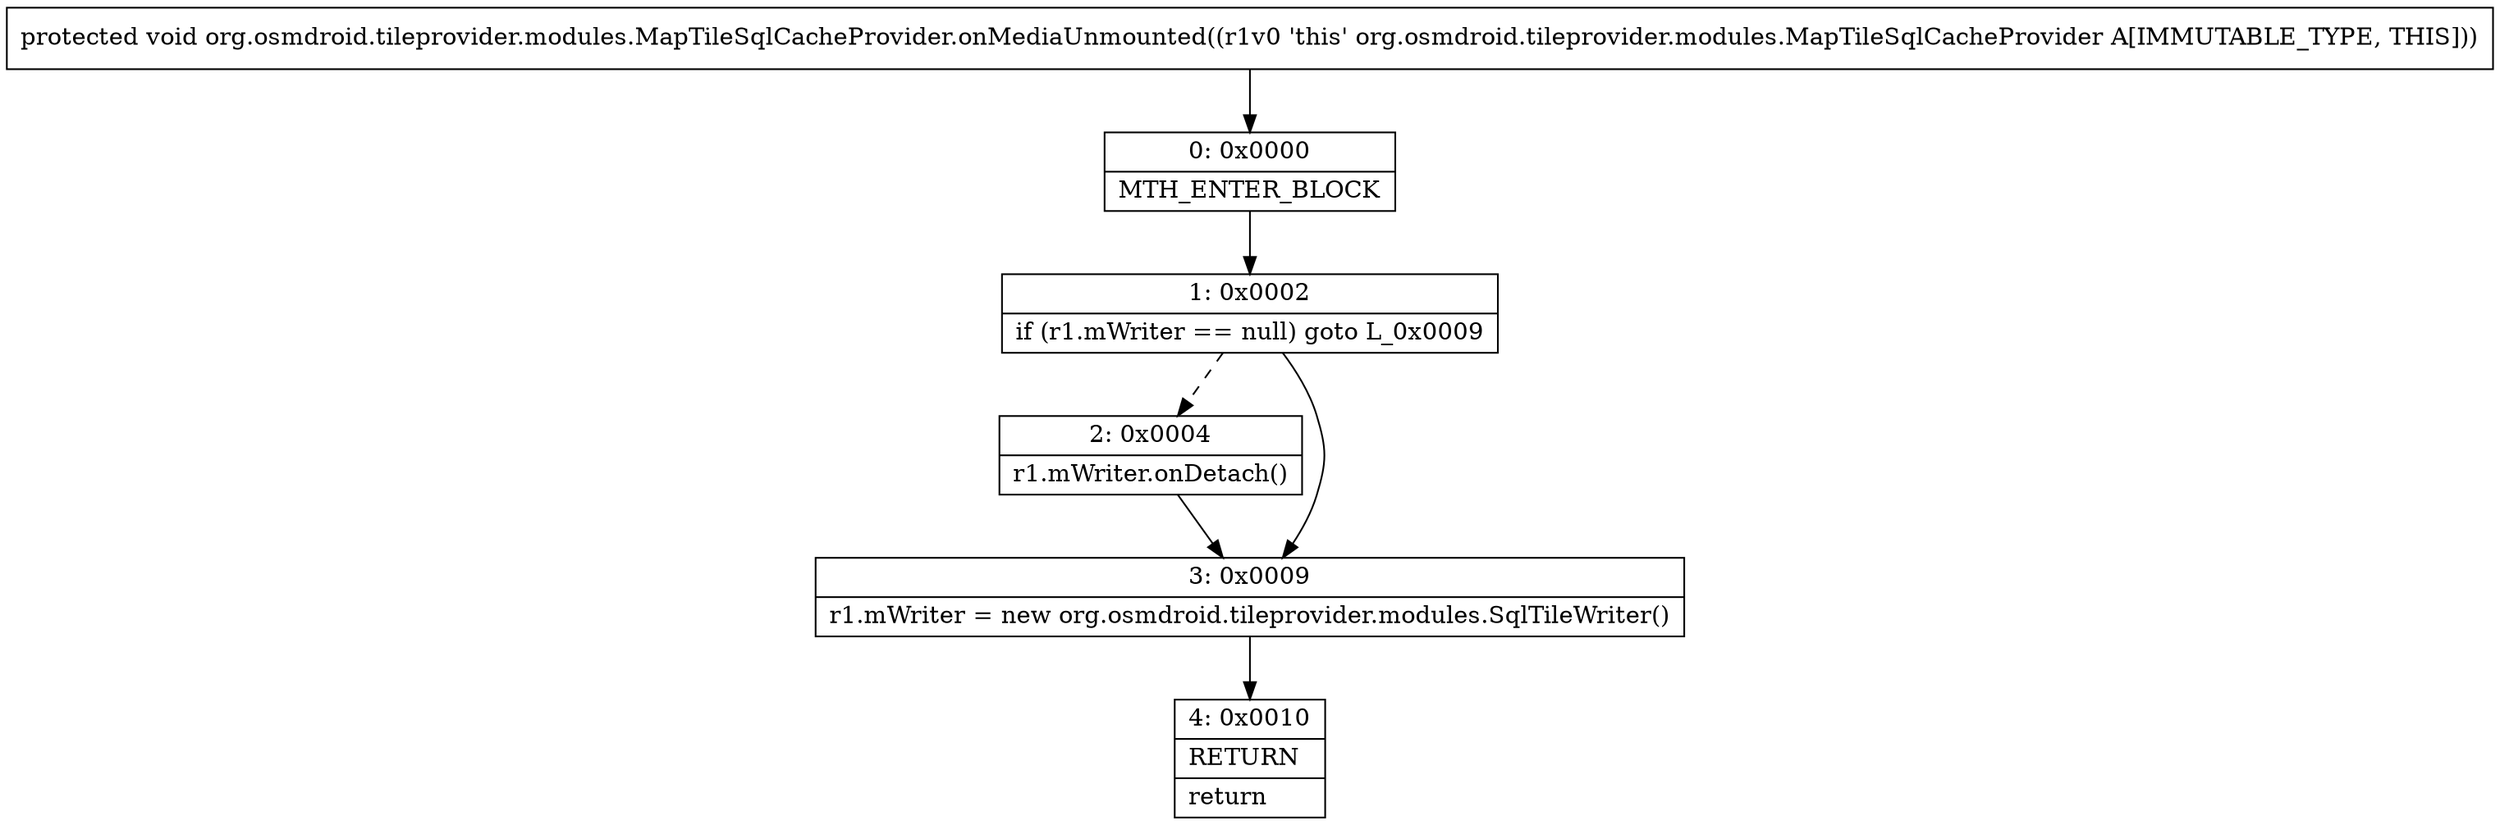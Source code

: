 digraph "CFG fororg.osmdroid.tileprovider.modules.MapTileSqlCacheProvider.onMediaUnmounted()V" {
Node_0 [shape=record,label="{0\:\ 0x0000|MTH_ENTER_BLOCK\l}"];
Node_1 [shape=record,label="{1\:\ 0x0002|if (r1.mWriter == null) goto L_0x0009\l}"];
Node_2 [shape=record,label="{2\:\ 0x0004|r1.mWriter.onDetach()\l}"];
Node_3 [shape=record,label="{3\:\ 0x0009|r1.mWriter = new org.osmdroid.tileprovider.modules.SqlTileWriter()\l}"];
Node_4 [shape=record,label="{4\:\ 0x0010|RETURN\l|return\l}"];
MethodNode[shape=record,label="{protected void org.osmdroid.tileprovider.modules.MapTileSqlCacheProvider.onMediaUnmounted((r1v0 'this' org.osmdroid.tileprovider.modules.MapTileSqlCacheProvider A[IMMUTABLE_TYPE, THIS])) }"];
MethodNode -> Node_0;
Node_0 -> Node_1;
Node_1 -> Node_2[style=dashed];
Node_1 -> Node_3;
Node_2 -> Node_3;
Node_3 -> Node_4;
}

